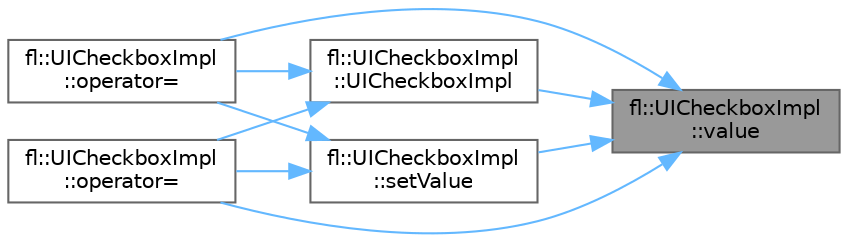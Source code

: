 digraph "fl::UICheckboxImpl::value"
{
 // INTERACTIVE_SVG=YES
 // LATEX_PDF_SIZE
  bgcolor="transparent";
  edge [fontname=Helvetica,fontsize=10,labelfontname=Helvetica,labelfontsize=10];
  node [fontname=Helvetica,fontsize=10,shape=box,height=0.2,width=0.4];
  rankdir="RL";
  Node1 [id="Node000001",label="fl::UICheckboxImpl\l::value",height=0.2,width=0.4,color="gray40", fillcolor="grey60", style="filled", fontcolor="black",tooltip=" "];
  Node1 -> Node2 [id="edge1_Node000001_Node000002",dir="back",color="steelblue1",style="solid",tooltip=" "];
  Node2 [id="Node000002",label="fl::UICheckboxImpl\l::UICheckboxImpl",height=0.2,width=0.4,color="grey40", fillcolor="white", style="filled",URL="$d1/d2e/classfl_1_1_u_i_checkbox_impl_ad67db98e127fee84a13a9e26731373cf.html#ad67db98e127fee84a13a9e26731373cf",tooltip=" "];
  Node2 -> Node3 [id="edge2_Node000002_Node000003",dir="back",color="steelblue1",style="solid",tooltip=" "];
  Node3 [id="Node000003",label="fl::UICheckboxImpl\l::operator=",height=0.2,width=0.4,color="grey40", fillcolor="white", style="filled",URL="$d1/d2e/classfl_1_1_u_i_checkbox_impl_aea3c510fbab8216c75d97f8eb7693efa.html#aea3c510fbab8216c75d97f8eb7693efa",tooltip=" "];
  Node2 -> Node4 [id="edge3_Node000002_Node000004",dir="back",color="steelblue1",style="solid",tooltip=" "];
  Node4 [id="Node000004",label="fl::UICheckboxImpl\l::operator=",height=0.2,width=0.4,color="grey40", fillcolor="white", style="filled",URL="$d1/d2e/classfl_1_1_u_i_checkbox_impl_a88f42826c182a687965cc2b138aa99f8.html#a88f42826c182a687965cc2b138aa99f8",tooltip=" "];
  Node1 -> Node3 [id="edge4_Node000001_Node000003",dir="back",color="steelblue1",style="solid",tooltip=" "];
  Node1 -> Node4 [id="edge5_Node000001_Node000004",dir="back",color="steelblue1",style="solid",tooltip=" "];
  Node1 -> Node5 [id="edge6_Node000001_Node000005",dir="back",color="steelblue1",style="solid",tooltip=" "];
  Node5 [id="Node000005",label="fl::UICheckboxImpl\l::setValue",height=0.2,width=0.4,color="grey40", fillcolor="white", style="filled",URL="$d1/d2e/classfl_1_1_u_i_checkbox_impl_a0639a9a387e346c8bf6337864be07986.html#a0639a9a387e346c8bf6337864be07986",tooltip=" "];
  Node5 -> Node3 [id="edge7_Node000005_Node000003",dir="back",color="steelblue1",style="solid",tooltip=" "];
  Node5 -> Node4 [id="edge8_Node000005_Node000004",dir="back",color="steelblue1",style="solid",tooltip=" "];
}

